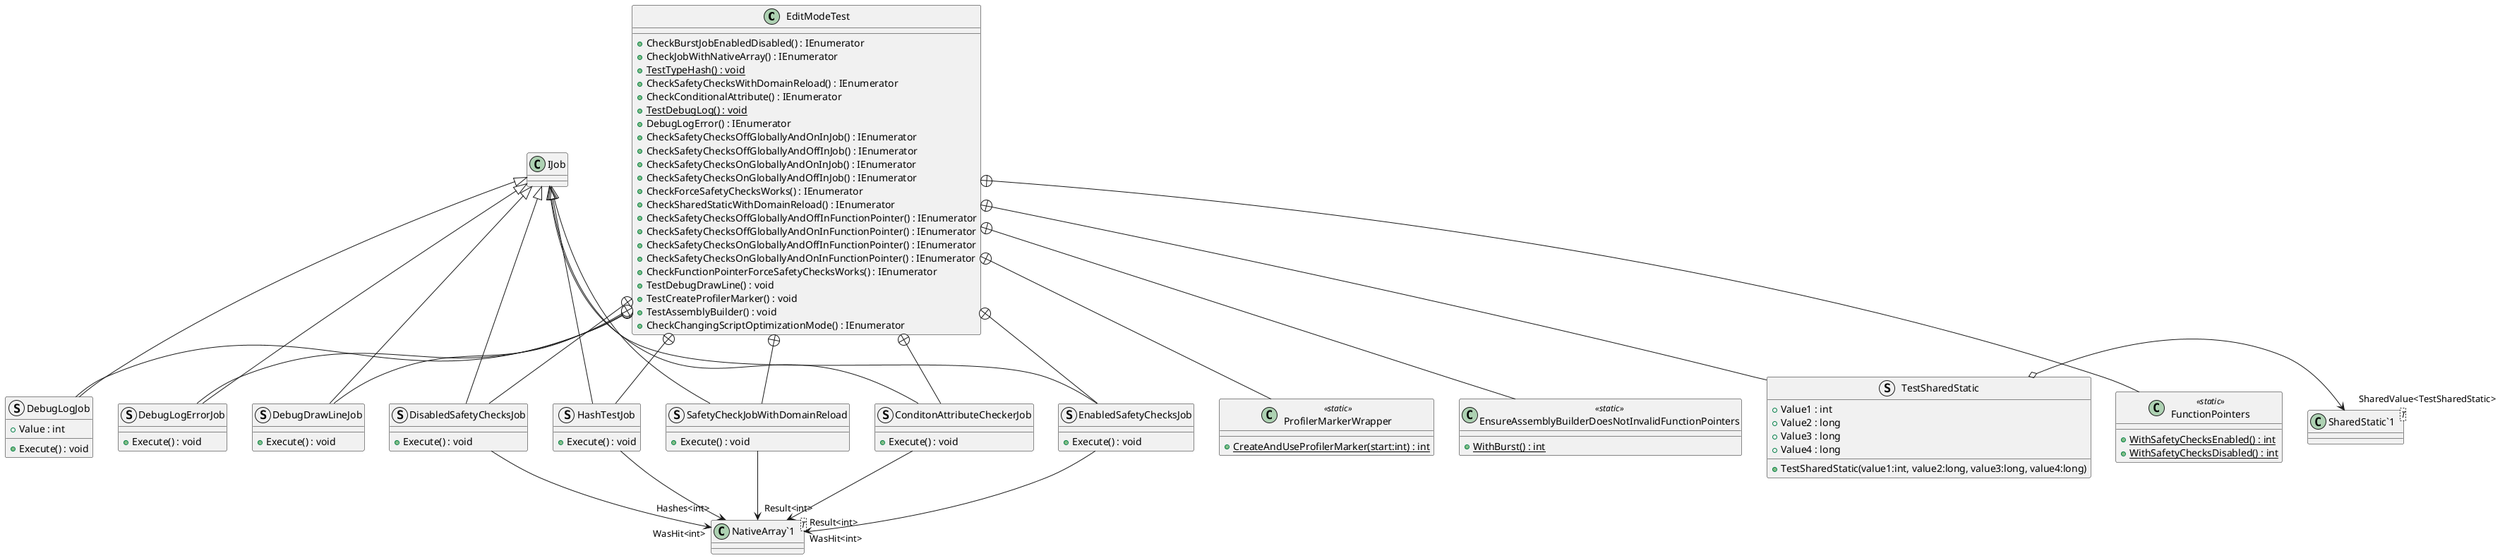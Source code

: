 @startuml
class EditModeTest {
    + CheckBurstJobEnabledDisabled() : IEnumerator
    + CheckJobWithNativeArray() : IEnumerator
    + {static} TestTypeHash() : void
    + CheckSafetyChecksWithDomainReload() : IEnumerator
    + CheckConditionalAttribute() : IEnumerator
    + {static} TestDebugLog() : void
    + DebugLogError() : IEnumerator
    + CheckSafetyChecksOffGloballyAndOnInJob() : IEnumerator
    + CheckSafetyChecksOffGloballyAndOffInJob() : IEnumerator
    + CheckSafetyChecksOnGloballyAndOnInJob() : IEnumerator
    + CheckSafetyChecksOnGloballyAndOffInJob() : IEnumerator
    + CheckForceSafetyChecksWorks() : IEnumerator
    + CheckSharedStaticWithDomainReload() : IEnumerator
    + CheckSafetyChecksOffGloballyAndOffInFunctionPointer() : IEnumerator
    + CheckSafetyChecksOffGloballyAndOnInFunctionPointer() : IEnumerator
    + CheckSafetyChecksOnGloballyAndOffInFunctionPointer() : IEnumerator
    + CheckSafetyChecksOnGloballyAndOnInFunctionPointer() : IEnumerator
    + CheckFunctionPointerForceSafetyChecksWorks() : IEnumerator
    + TestDebugDrawLine() : void
    + TestCreateProfilerMarker() : void
    + TestAssemblyBuilder() : void
    + CheckChangingScriptOptimizationMode() : IEnumerator
}
struct HashTestJob {
    + Execute() : void
}
struct DebugLogJob {
    + Value : int
    + Execute() : void
}
struct DebugLogErrorJob {
    + Execute() : void
}
struct SafetyCheckJobWithDomainReload {
    + Execute() : void
}
struct ConditonAttributeCheckerJob {
    + Execute() : void
}
struct EnabledSafetyChecksJob {
    + Execute() : void
}
struct DisabledSafetyChecksJob {
    + Execute() : void
}
struct TestSharedStatic {
    + TestSharedStatic(value1:int, value2:long, value3:long, value4:long)
    + Value1 : int
    + Value2 : long
    + Value3 : long
    + Value4 : long
}
class FunctionPointers <<static>> {
    + {static} WithSafetyChecksEnabled() : int
    + {static} WithSafetyChecksDisabled() : int
}
struct DebugDrawLineJob {
    + Execute() : void
}
class ProfilerMarkerWrapper <<static>> {
    + {static} CreateAndUseProfilerMarker(start:int) : int
}
class EnsureAssemblyBuilderDoesNotInvalidFunctionPointers <<static>> {
    + {static} WithBurst() : int
}
class "NativeArray`1"<T> {
}
class "SharedStatic`1"<T> {
}
EditModeTest +-- HashTestJob
IJob <|-- HashTestJob
HashTestJob --> "Hashes<int>" "NativeArray`1"
EditModeTest +-- DebugLogJob
IJob <|-- DebugLogJob
EditModeTest +-- DebugLogErrorJob
IJob <|-- DebugLogErrorJob
EditModeTest +-- SafetyCheckJobWithDomainReload
IJob <|-- SafetyCheckJobWithDomainReload
SafetyCheckJobWithDomainReload --> "Result<int>" "NativeArray`1"
EditModeTest +-- ConditonAttributeCheckerJob
IJob <|-- ConditonAttributeCheckerJob
ConditonAttributeCheckerJob --> "Result<int>" "NativeArray`1"
EditModeTest +-- EnabledSafetyChecksJob
IJob <|-- EnabledSafetyChecksJob
EnabledSafetyChecksJob --> "WasHit<int>" "NativeArray`1"
EditModeTest +-- DisabledSafetyChecksJob
IJob <|-- DisabledSafetyChecksJob
DisabledSafetyChecksJob --> "WasHit<int>" "NativeArray`1"
EditModeTest +-- TestSharedStatic
TestSharedStatic o-> "SharedValue<TestSharedStatic>" "SharedStatic`1"
EditModeTest +-- FunctionPointers
EditModeTest +-- DebugDrawLineJob
IJob <|-- DebugDrawLineJob
EditModeTest +-- ProfilerMarkerWrapper
EditModeTest +-- EnsureAssemblyBuilderDoesNotInvalidFunctionPointers
@enduml
